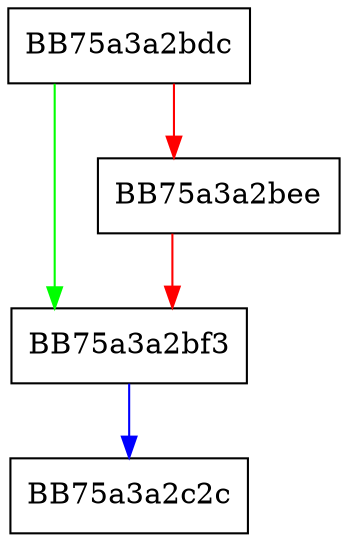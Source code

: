 digraph CreateInstance {
  node [shape="box"];
  graph [splines=ortho];
  BB75a3a2bdc -> BB75a3a2bf3 [color="green"];
  BB75a3a2bdc -> BB75a3a2bee [color="red"];
  BB75a3a2bee -> BB75a3a2bf3 [color="red"];
  BB75a3a2bf3 -> BB75a3a2c2c [color="blue"];
}